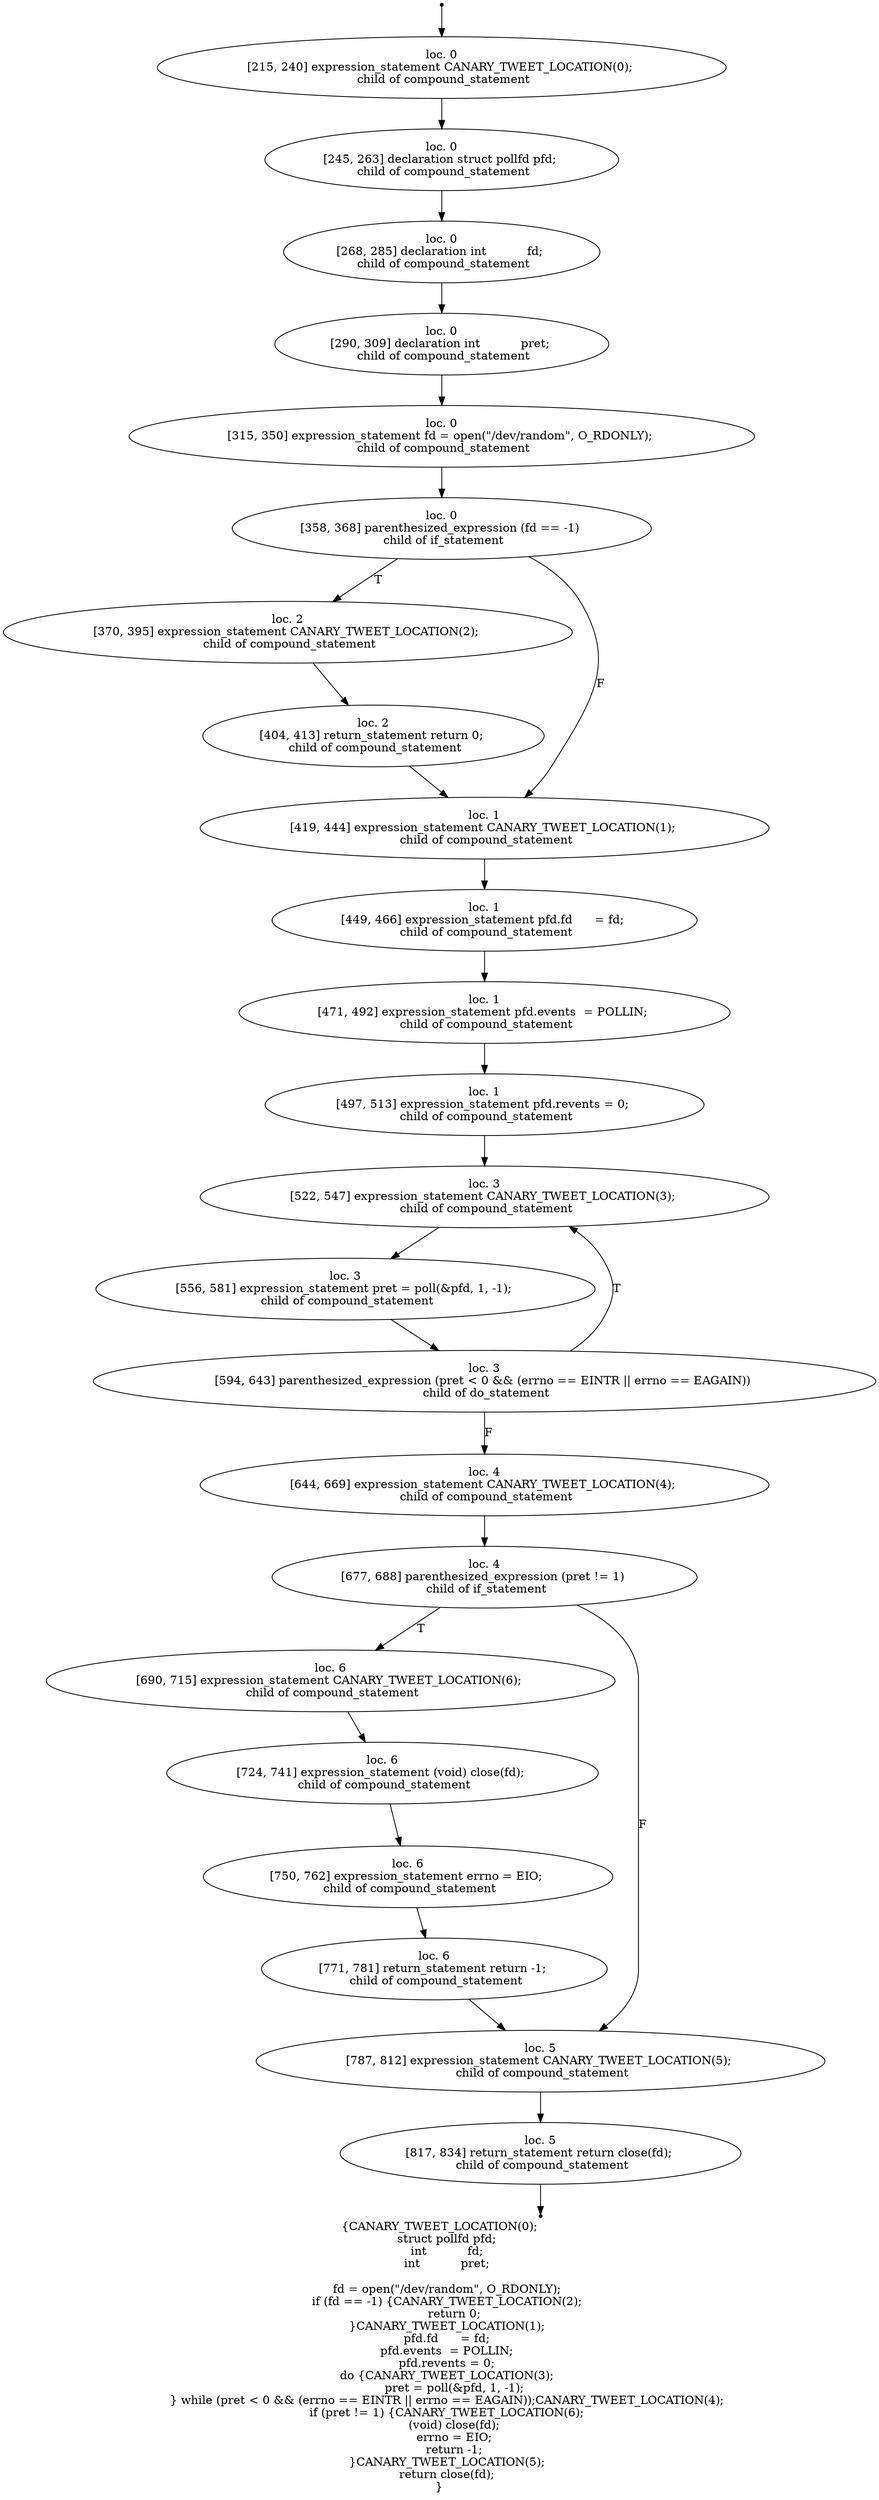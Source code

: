digraph hydro_random_block_on_dev_random_0 {
	initial [shape=point]
	initial -> "loc. 0
[215, 240] expression_statement CANARY_TWEET_LOCATION(0); 
 child of compound_statement"
	final [shape=point]
	"loc. 5
[817, 834] return_statement return close(fd); 
 child of compound_statement" -> final
	"loc. 0
[215, 240] expression_statement CANARY_TWEET_LOCATION(0); 
 child of compound_statement"
	"loc. 0
[215, 240] expression_statement CANARY_TWEET_LOCATION(0); 
 child of compound_statement" -> "loc. 0
[245, 263] declaration struct pollfd pfd; 
 child of compound_statement"
	"loc. 0
[245, 263] declaration struct pollfd pfd; 
 child of compound_statement"
	"loc. 0
[245, 263] declaration struct pollfd pfd; 
 child of compound_statement" -> "loc. 0
[268, 285] declaration int           fd; 
 child of compound_statement"
	"loc. 0
[268, 285] declaration int           fd; 
 child of compound_statement"
	"loc. 0
[268, 285] declaration int           fd; 
 child of compound_statement" -> "loc. 0
[290, 309] declaration int           pret; 
 child of compound_statement"
	"loc. 0
[290, 309] declaration int           pret; 
 child of compound_statement"
	"loc. 0
[290, 309] declaration int           pret; 
 child of compound_statement" -> "loc. 0
[315, 350] expression_statement fd = open(\"/dev/random\", O_RDONLY); 
 child of compound_statement"
	"loc. 0
[315, 350] expression_statement fd = open(\"/dev/random\", O_RDONLY); 
 child of compound_statement"
	"loc. 0
[315, 350] expression_statement fd = open(\"/dev/random\", O_RDONLY); 
 child of compound_statement" -> "loc. 0
[358, 368] parenthesized_expression (fd == -1) 
 child of if_statement"
	"loc. 0
[358, 368] parenthesized_expression (fd == -1) 
 child of if_statement"
	"loc. 0
[358, 368] parenthesized_expression (fd == -1) 
 child of if_statement" -> "loc. 2
[370, 395] expression_statement CANARY_TWEET_LOCATION(2); 
 child of compound_statement" [label=T]
	"loc. 0
[358, 368] parenthesized_expression (fd == -1) 
 child of if_statement" -> "loc. 1
[419, 444] expression_statement CANARY_TWEET_LOCATION(1); 
 child of compound_statement" [label=F]
	"loc. 2
[370, 395] expression_statement CANARY_TWEET_LOCATION(2); 
 child of compound_statement"
	"loc. 2
[370, 395] expression_statement CANARY_TWEET_LOCATION(2); 
 child of compound_statement" -> "loc. 2
[404, 413] return_statement return 0; 
 child of compound_statement"
	"loc. 1
[419, 444] expression_statement CANARY_TWEET_LOCATION(1); 
 child of compound_statement"
	"loc. 1
[419, 444] expression_statement CANARY_TWEET_LOCATION(1); 
 child of compound_statement" -> "loc. 1
[449, 466] expression_statement pfd.fd      = fd; 
 child of compound_statement"
	"loc. 2
[404, 413] return_statement return 0; 
 child of compound_statement"
	"loc. 2
[404, 413] return_statement return 0; 
 child of compound_statement" -> "loc. 1
[419, 444] expression_statement CANARY_TWEET_LOCATION(1); 
 child of compound_statement"
	"loc. 1
[449, 466] expression_statement pfd.fd      = fd; 
 child of compound_statement"
	"loc. 1
[449, 466] expression_statement pfd.fd      = fd; 
 child of compound_statement" -> "loc. 1
[471, 492] expression_statement pfd.events  = POLLIN; 
 child of compound_statement"
	"loc. 1
[471, 492] expression_statement pfd.events  = POLLIN; 
 child of compound_statement"
	"loc. 1
[471, 492] expression_statement pfd.events  = POLLIN; 
 child of compound_statement" -> "loc. 1
[497, 513] expression_statement pfd.revents = 0; 
 child of compound_statement"
	"loc. 1
[497, 513] expression_statement pfd.revents = 0; 
 child of compound_statement"
	"loc. 1
[497, 513] expression_statement pfd.revents = 0; 
 child of compound_statement" -> "loc. 3
[522, 547] expression_statement CANARY_TWEET_LOCATION(3); 
 child of compound_statement"
	"loc. 3
[522, 547] expression_statement CANARY_TWEET_LOCATION(3); 
 child of compound_statement"
	"loc. 3
[522, 547] expression_statement CANARY_TWEET_LOCATION(3); 
 child of compound_statement" -> "loc. 3
[556, 581] expression_statement pret = poll(&pfd, 1, -1); 
 child of compound_statement"
	"loc. 3
[556, 581] expression_statement pret = poll(&pfd, 1, -1); 
 child of compound_statement"
	"loc. 3
[556, 581] expression_statement pret = poll(&pfd, 1, -1); 
 child of compound_statement" -> "loc. 3
[594, 643] parenthesized_expression (pret < 0 && (errno == EINTR || errno == EAGAIN)) 
 child of do_statement"
	"loc. 3
[594, 643] parenthesized_expression (pret < 0 && (errno == EINTR || errno == EAGAIN)) 
 child of do_statement"
	"loc. 3
[594, 643] parenthesized_expression (pret < 0 && (errno == EINTR || errno == EAGAIN)) 
 child of do_statement" -> "loc. 3
[522, 547] expression_statement CANARY_TWEET_LOCATION(3); 
 child of compound_statement" [label=T]
	"loc. 3
[594, 643] parenthesized_expression (pret < 0 && (errno == EINTR || errno == EAGAIN)) 
 child of do_statement" -> "loc. 4
[644, 669] expression_statement CANARY_TWEET_LOCATION(4); 
 child of compound_statement" [label=F]
	"loc. 4
[644, 669] expression_statement CANARY_TWEET_LOCATION(4); 
 child of compound_statement"
	"loc. 4
[644, 669] expression_statement CANARY_TWEET_LOCATION(4); 
 child of compound_statement" -> "loc. 4
[677, 688] parenthesized_expression (pret != 1) 
 child of if_statement"
	"loc. 4
[677, 688] parenthesized_expression (pret != 1) 
 child of if_statement"
	"loc. 4
[677, 688] parenthesized_expression (pret != 1) 
 child of if_statement" -> "loc. 6
[690, 715] expression_statement CANARY_TWEET_LOCATION(6); 
 child of compound_statement" [label=T]
	"loc. 4
[677, 688] parenthesized_expression (pret != 1) 
 child of if_statement" -> "loc. 5
[787, 812] expression_statement CANARY_TWEET_LOCATION(5); 
 child of compound_statement" [label=F]
	"loc. 6
[690, 715] expression_statement CANARY_TWEET_LOCATION(6); 
 child of compound_statement"
	"loc. 6
[690, 715] expression_statement CANARY_TWEET_LOCATION(6); 
 child of compound_statement" -> "loc. 6
[724, 741] expression_statement (void) close(fd); 
 child of compound_statement"
	"loc. 5
[787, 812] expression_statement CANARY_TWEET_LOCATION(5); 
 child of compound_statement"
	"loc. 5
[787, 812] expression_statement CANARY_TWEET_LOCATION(5); 
 child of compound_statement" -> "loc. 5
[817, 834] return_statement return close(fd); 
 child of compound_statement"
	"loc. 6
[724, 741] expression_statement (void) close(fd); 
 child of compound_statement"
	"loc. 6
[724, 741] expression_statement (void) close(fd); 
 child of compound_statement" -> "loc. 6
[750, 762] expression_statement errno = EIO; 
 child of compound_statement"
	"loc. 6
[750, 762] expression_statement errno = EIO; 
 child of compound_statement"
	"loc. 6
[750, 762] expression_statement errno = EIO; 
 child of compound_statement" -> "loc. 6
[771, 781] return_statement return -1; 
 child of compound_statement"
	"loc. 6
[771, 781] return_statement return -1; 
 child of compound_statement"
	"loc. 6
[771, 781] return_statement return -1; 
 child of compound_statement" -> "loc. 5
[787, 812] expression_statement CANARY_TWEET_LOCATION(5); 
 child of compound_statement"
	"loc. 5
[817, 834] return_statement return close(fd); 
 child of compound_statement"
	label="{CANARY_TWEET_LOCATION(0);
    struct pollfd pfd;
    int           fd;
    int           pret;

    fd = open(\"/dev/random\", O_RDONLY);
    if (fd == -1) {CANARY_TWEET_LOCATION(2);
        return 0;
    }CANARY_TWEET_LOCATION(1);
    pfd.fd      = fd;
    pfd.events  = POLLIN;
    pfd.revents = 0;
    do {CANARY_TWEET_LOCATION(3);
        pret = poll(&pfd, 1, -1);
    } while (pret < 0 && (errno == EINTR || errno == EAGAIN));CANARY_TWEET_LOCATION(4);
    if (pret != 1) {CANARY_TWEET_LOCATION(6);
        (void) close(fd);
        errno = EIO;
        return -1;
    }CANARY_TWEET_LOCATION(5);
    return close(fd);
}"
}
